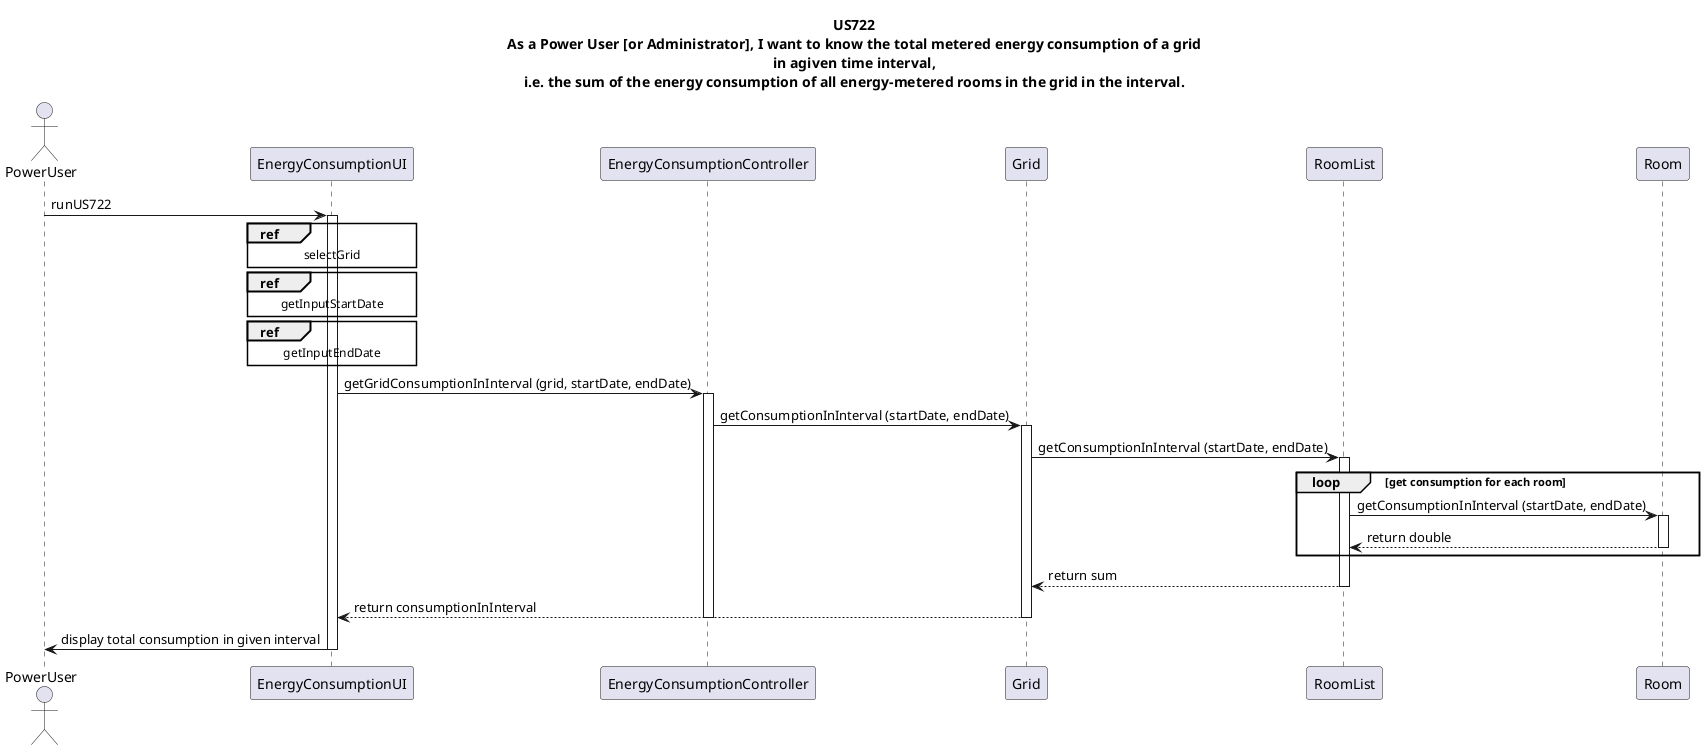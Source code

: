 @startuml
title US722\nAs a Power User [or Administrator], I want to know the total metered energy consumption of a grid\nin agiven time interval,\ni.e. the sum of the energy consumption of all energy-metered rooms in the grid in the interval.
actor PowerUser
PowerUser -> EnergyConsumptionUI: runUS722
activate EnergyConsumptionUI
ref over EnergyConsumptionUI
selectGrid
end ref
ref over EnergyConsumptionUI
getInputStartDate
end ref
ref over EnergyConsumptionUI
getInputEndDate
end ref
EnergyConsumptionUI -> EnergyConsumptionController: getGridConsumptionInInterval (grid, startDate, endDate)
activate EnergyConsumptionController
EnergyConsumptionController -> Grid: getConsumptionInInterval (startDate, endDate)
activate Grid
Grid -> RoomList: getConsumptionInInterval (startDate, endDate)
activate RoomList
loop get consumption for each room
RoomList -> Room: getConsumptionInInterval (startDate, endDate)
activate Room
Room --> RoomList: return double
deactivate Room
end
RoomList --> Grid: return sum
deactivate RoomList
Grid --> EnergyConsumptionUI: return consumptionInInterval
deactivate Grid
deactivate EnergyConsumptionController
EnergyConsumptionUI -> PowerUser: display total consumption in given interval
deactivate EnergyConsumptionUI
@enduml
